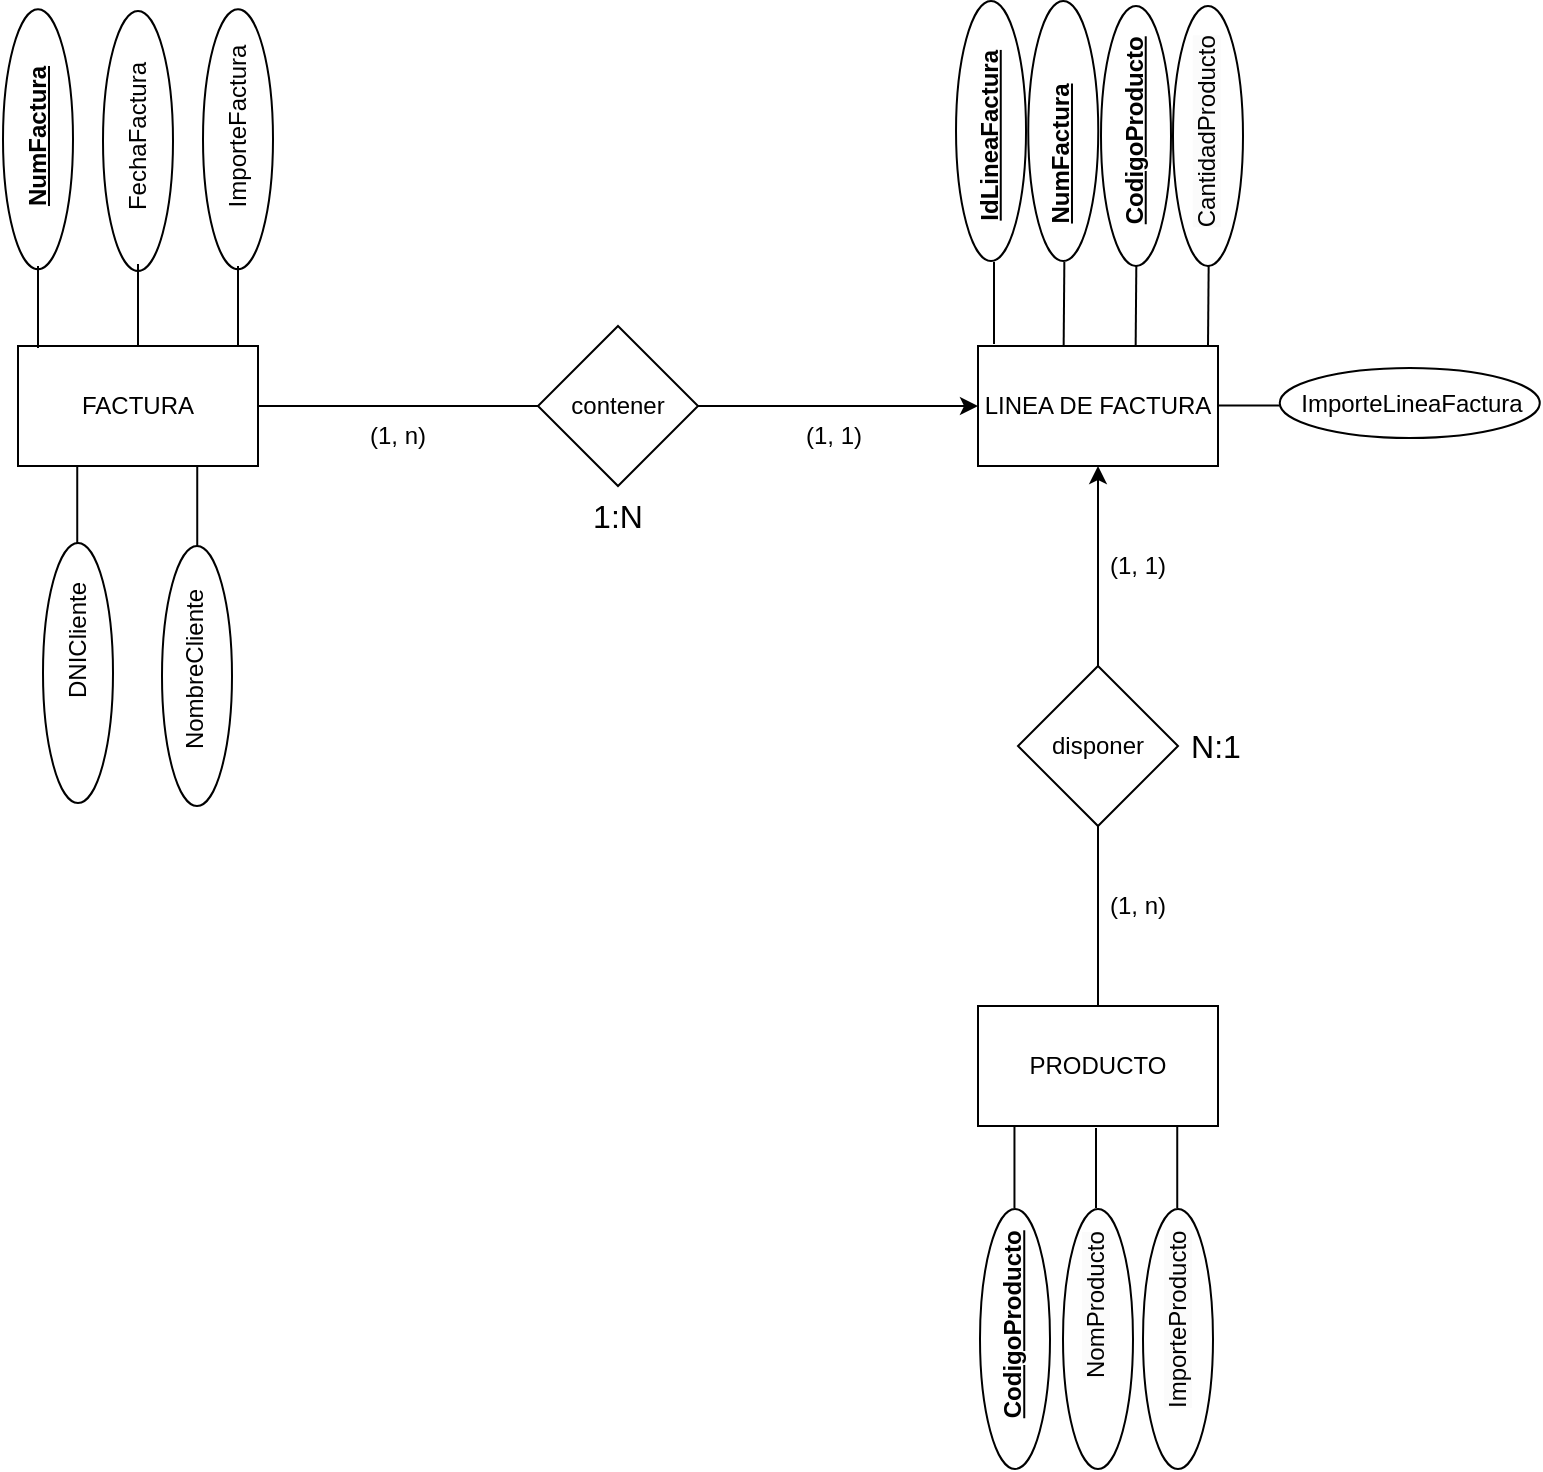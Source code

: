 <mxfile version="24.8.4">
  <diagram name="Page-1" id="mKB1FD7oYi6oJFY-MThe">
    <mxGraphModel dx="1434" dy="785" grid="1" gridSize="10" guides="1" tooltips="1" connect="1" arrows="1" fold="1" page="1" pageScale="1" pageWidth="850" pageHeight="1100" math="0" shadow="0">
      <root>
        <mxCell id="0" />
        <mxCell id="1" parent="0" />
        <mxCell id="t2_muGHGEYKVTrrBP8fU-83" value="" style="ellipse;whiteSpace=wrap;html=1;fillColor=default;rotation=-90;" vertex="1" parent="1">
          <mxGeometry x="463.5" y="749" width="130" height="35" as="geometry" />
        </mxCell>
        <mxCell id="t2_muGHGEYKVTrrBP8fU-82" value="" style="ellipse;whiteSpace=wrap;html=1;fillColor=default;rotation=-90;" vertex="1" parent="1">
          <mxGeometry x="505" y="749" width="130" height="35" as="geometry" />
        </mxCell>
        <mxCell id="t2_muGHGEYKVTrrBP8fU-81" value="" style="ellipse;whiteSpace=wrap;html=1;fillColor=default;rotation=-90;" vertex="1" parent="1">
          <mxGeometry x="545" y="749" width="130" height="35" as="geometry" />
        </mxCell>
        <mxCell id="t2_muGHGEYKVTrrBP8fU-80" value="" style="ellipse;whiteSpace=wrap;html=1;fillColor=default;rotation=0;" vertex="1" parent="1">
          <mxGeometry x="660.88" y="281" width="130" height="35" as="geometry" />
        </mxCell>
        <mxCell id="t2_muGHGEYKVTrrBP8fU-57" value="" style="endArrow=none;html=1;rounded=0;" edge="1" parent="1">
          <mxGeometry width="50" height="50" relative="1" as="geometry">
            <mxPoint x="588.83" y="270" as="sourcePoint" />
            <mxPoint x="589.173" y="227.999" as="targetPoint" />
          </mxGeometry>
        </mxCell>
        <mxCell id="t2_muGHGEYKVTrrBP8fU-58" value="" style="endArrow=none;html=1;rounded=0;" edge="1" parent="1">
          <mxGeometry width="50" height="50" relative="1" as="geometry">
            <mxPoint x="625" y="270" as="sourcePoint" />
            <mxPoint x="625.343" y="227.999" as="targetPoint" />
          </mxGeometry>
        </mxCell>
        <mxCell id="t2_muGHGEYKVTrrBP8fU-79" value="" style="ellipse;whiteSpace=wrap;html=1;fillColor=default;rotation=-90;" vertex="1" parent="1">
          <mxGeometry x="560" y="147.5" width="130" height="35" as="geometry" />
        </mxCell>
        <mxCell id="t2_muGHGEYKVTrrBP8fU-78" value="" style="ellipse;whiteSpace=wrap;html=1;fillColor=default;rotation=-90;" vertex="1" parent="1">
          <mxGeometry x="524" y="147.5" width="130" height="35" as="geometry" />
        </mxCell>
        <mxCell id="t2_muGHGEYKVTrrBP8fU-77" value="" style="ellipse;whiteSpace=wrap;html=1;fillColor=default;rotation=-90;" vertex="1" parent="1">
          <mxGeometry x="487.63" y="145" width="130" height="35" as="geometry" />
        </mxCell>
        <mxCell id="t2_muGHGEYKVTrrBP8fU-76" value="" style="ellipse;whiteSpace=wrap;html=1;fillColor=default;rotation=-90;" vertex="1" parent="1">
          <mxGeometry x="451.51" y="145" width="130" height="35" as="geometry" />
        </mxCell>
        <mxCell id="t2_muGHGEYKVTrrBP8fU-75" value="" style="ellipse;whiteSpace=wrap;html=1;fillColor=default;rotation=-90;" vertex="1" parent="1">
          <mxGeometry x="-25" y="149.13" width="130" height="35" as="geometry" />
        </mxCell>
        <mxCell id="t2_muGHGEYKVTrrBP8fU-74" value="" style="ellipse;whiteSpace=wrap;html=1;fillColor=default;rotation=-90;" vertex="1" parent="1">
          <mxGeometry x="25" y="150" width="130" height="35" as="geometry" />
        </mxCell>
        <mxCell id="t2_muGHGEYKVTrrBP8fU-73" value="" style="ellipse;whiteSpace=wrap;html=1;fillColor=default;rotation=-90;" vertex="1" parent="1">
          <mxGeometry x="75" y="149.13" width="130" height="35" as="geometry" />
        </mxCell>
        <mxCell id="t2_muGHGEYKVTrrBP8fU-22" value="" style="endArrow=none;html=1;rounded=0;" edge="1" parent="1">
          <mxGeometry width="50" height="50" relative="1" as="geometry">
            <mxPoint x="59.62" y="371" as="sourcePoint" />
            <mxPoint x="59.62" y="330" as="targetPoint" />
          </mxGeometry>
        </mxCell>
        <mxCell id="t2_muGHGEYKVTrrBP8fU-72" value="" style="ellipse;whiteSpace=wrap;html=1;fillColor=default;rotation=-90;" vertex="1" parent="1">
          <mxGeometry x="-5" y="416" width="130" height="35" as="geometry" />
        </mxCell>
        <mxCell id="t2_muGHGEYKVTrrBP8fU-24" value="" style="endArrow=none;html=1;rounded=0;" edge="1" parent="1">
          <mxGeometry width="50" height="50" relative="1" as="geometry">
            <mxPoint x="119.62" y="371" as="sourcePoint" />
            <mxPoint x="119.62" y="330" as="targetPoint" />
          </mxGeometry>
        </mxCell>
        <mxCell id="t2_muGHGEYKVTrrBP8fU-71" value="" style="ellipse;whiteSpace=wrap;html=1;fillColor=default;rotation=-90;" vertex="1" parent="1">
          <mxGeometry x="54.5" y="417.5" width="130" height="35" as="geometry" />
        </mxCell>
        <mxCell id="t2_muGHGEYKVTrrBP8fU-1" value="FACTURA" style="rounded=0;whiteSpace=wrap;html=1;" vertex="1" parent="1">
          <mxGeometry x="30" y="270" width="120" height="60" as="geometry" />
        </mxCell>
        <mxCell id="t2_muGHGEYKVTrrBP8fU-3" value="PRODUCTO" style="rounded=0;whiteSpace=wrap;html=1;" vertex="1" parent="1">
          <mxGeometry x="510" y="600" width="120" height="60" as="geometry" />
        </mxCell>
        <mxCell id="t2_muGHGEYKVTrrBP8fU-4" value="" style="endArrow=classic;html=1;rounded=0;entryX=0.5;entryY=1;entryDx=0;entryDy=0;exitX=0.5;exitY=0;exitDx=0;exitDy=0;endFill=1;" edge="1" parent="1" source="t2_muGHGEYKVTrrBP8fU-8" target="t2_muGHGEYKVTrrBP8fU-2">
          <mxGeometry width="50" height="50" relative="1" as="geometry">
            <mxPoint x="320" y="540" as="sourcePoint" />
            <mxPoint x="370" y="490" as="targetPoint" />
          </mxGeometry>
        </mxCell>
        <mxCell id="t2_muGHGEYKVTrrBP8fU-5" value="" style="endArrow=classic;html=1;rounded=0;entryX=0;entryY=0.5;entryDx=0;entryDy=0;exitX=1;exitY=0.5;exitDx=0;exitDy=0;endFill=1;" edge="1" parent="1" source="t2_muGHGEYKVTrrBP8fU-6" target="t2_muGHGEYKVTrrBP8fU-2">
          <mxGeometry width="50" height="50" relative="1" as="geometry">
            <mxPoint x="320" y="540" as="sourcePoint" />
            <mxPoint x="370" y="490" as="targetPoint" />
          </mxGeometry>
        </mxCell>
        <mxCell id="t2_muGHGEYKVTrrBP8fU-7" value="" style="endArrow=none;html=1;rounded=0;entryX=0;entryY=0.5;entryDx=0;entryDy=0;exitX=1;exitY=0.5;exitDx=0;exitDy=0;" edge="1" parent="1" source="t2_muGHGEYKVTrrBP8fU-1" target="t2_muGHGEYKVTrrBP8fU-6">
          <mxGeometry width="50" height="50" relative="1" as="geometry">
            <mxPoint x="150" y="300" as="sourcePoint" />
            <mxPoint x="510" y="300" as="targetPoint" />
          </mxGeometry>
        </mxCell>
        <mxCell id="t2_muGHGEYKVTrrBP8fU-6" value="contener" style="rhombus;whiteSpace=wrap;html=1;" vertex="1" parent="1">
          <mxGeometry x="290" y="260" width="80" height="80" as="geometry" />
        </mxCell>
        <mxCell id="t2_muGHGEYKVTrrBP8fU-9" value="" style="endArrow=none;html=1;rounded=0;entryX=0.5;entryY=1;entryDx=0;entryDy=0;exitX=0.5;exitY=0;exitDx=0;exitDy=0;" edge="1" parent="1" source="t2_muGHGEYKVTrrBP8fU-3" target="t2_muGHGEYKVTrrBP8fU-8">
          <mxGeometry width="50" height="50" relative="1" as="geometry">
            <mxPoint x="570" y="600" as="sourcePoint" />
            <mxPoint x="570" y="330" as="targetPoint" />
          </mxGeometry>
        </mxCell>
        <mxCell id="t2_muGHGEYKVTrrBP8fU-8" value="disponer" style="rhombus;whiteSpace=wrap;html=1;" vertex="1" parent="1">
          <mxGeometry x="530" y="430" width="80" height="80" as="geometry" />
        </mxCell>
        <mxCell id="t2_muGHGEYKVTrrBP8fU-11" value="" style="endArrow=none;html=1;rounded=0;entryX=0.5;entryY=1;entryDx=0;entryDy=0;" edge="1" parent="1">
          <mxGeometry width="50" height="50" relative="1" as="geometry">
            <mxPoint x="40" y="271" as="sourcePoint" />
            <mxPoint x="40" y="230" as="targetPoint" />
          </mxGeometry>
        </mxCell>
        <mxCell id="t2_muGHGEYKVTrrBP8fU-12" value="&lt;b&gt;&lt;u&gt;NumFactura&lt;/u&gt;&lt;/b&gt;" style="text;html=1;align=center;verticalAlign=middle;whiteSpace=wrap;rounded=0;rotation=-90;" vertex="1" parent="1">
          <mxGeometry y="150" width="80" height="30" as="geometry" />
        </mxCell>
        <mxCell id="t2_muGHGEYKVTrrBP8fU-15" value="" style="endArrow=none;html=1;rounded=0;" edge="1" parent="1">
          <mxGeometry width="50" height="50" relative="1" as="geometry">
            <mxPoint x="90" y="270" as="sourcePoint" />
            <mxPoint x="90" y="229" as="targetPoint" />
          </mxGeometry>
        </mxCell>
        <mxCell id="t2_muGHGEYKVTrrBP8fU-17" value="" style="endArrow=none;html=1;rounded=0;entryX=0.5;entryY=1;entryDx=0;entryDy=0;" edge="1" parent="1">
          <mxGeometry width="50" height="50" relative="1" as="geometry">
            <mxPoint x="140" y="270" as="sourcePoint" />
            <mxPoint x="140" y="230" as="targetPoint" />
          </mxGeometry>
        </mxCell>
        <mxCell id="t2_muGHGEYKVTrrBP8fU-19" value="FechaFactura" style="text;html=1;align=center;verticalAlign=middle;whiteSpace=wrap;rounded=0;rotation=-90;" vertex="1" parent="1">
          <mxGeometry x="50" y="150" width="80" height="30" as="geometry" />
        </mxCell>
        <mxCell id="t2_muGHGEYKVTrrBP8fU-20" value="ImporteFactura" style="text;html=1;align=center;verticalAlign=middle;whiteSpace=wrap;rounded=0;rotation=-90;" vertex="1" parent="1">
          <mxGeometry x="95" y="145" width="90" height="30" as="geometry" />
        </mxCell>
        <mxCell id="t2_muGHGEYKVTrrBP8fU-25" value="DNICliente" style="text;html=1;align=center;verticalAlign=middle;whiteSpace=wrap;rounded=0;rotation=-90;" vertex="1" parent="1">
          <mxGeometry x="20" y="402" width="80" height="30" as="geometry" />
        </mxCell>
        <mxCell id="t2_muGHGEYKVTrrBP8fU-26" value="NombreCliente" style="text;html=1;align=center;verticalAlign=middle;whiteSpace=wrap;rounded=0;rotation=-90;" vertex="1" parent="1">
          <mxGeometry x="68.5" y="417" width="100" height="30" as="geometry" />
        </mxCell>
        <mxCell id="t2_muGHGEYKVTrrBP8fU-28" value="" style="endArrow=none;html=1;rounded=0;entryX=0.5;entryY=1;entryDx=0;entryDy=0;" edge="1" parent="1">
          <mxGeometry width="50" height="50" relative="1" as="geometry">
            <mxPoint x="518" y="269" as="sourcePoint" />
            <mxPoint x="518" y="228" as="targetPoint" />
          </mxGeometry>
        </mxCell>
        <mxCell id="t2_muGHGEYKVTrrBP8fU-30" value="" style="endArrow=none;html=1;rounded=0;" edge="1" parent="1">
          <mxGeometry width="50" height="50" relative="1" as="geometry">
            <mxPoint x="552.83" y="270" as="sourcePoint" />
            <mxPoint x="553.173" y="227.999" as="targetPoint" />
          </mxGeometry>
        </mxCell>
        <mxCell id="t2_muGHGEYKVTrrBP8fU-33" value="&lt;b&gt;&lt;u&gt;IdLineaFactura&lt;/u&gt;&lt;/b&gt;" style="text;html=1;align=center;verticalAlign=middle;whiteSpace=wrap;rounded=0;rotation=-90;" vertex="1" parent="1">
          <mxGeometry x="466.13" y="149.63" width="98.75" height="30" as="geometry" />
        </mxCell>
        <mxCell id="t2_muGHGEYKVTrrBP8fU-35" value="&lt;b&gt;&lt;u&gt;CodigoProducto&lt;/u&gt;&lt;/b&gt;" style="text;html=1;align=center;verticalAlign=middle;whiteSpace=wrap;rounded=0;rotation=-90;" vertex="1" parent="1">
          <mxGeometry x="530.5" y="147.63" width="115" height="30" as="geometry" />
        </mxCell>
        <mxCell id="t2_muGHGEYKVTrrBP8fU-37" value="" style="endArrow=none;html=1;rounded=0;entryX=0.5;entryY=1;entryDx=0;entryDy=0;" edge="1" parent="1">
          <mxGeometry width="50" height="50" relative="1" as="geometry">
            <mxPoint x="528.23" y="701" as="sourcePoint" />
            <mxPoint x="528.23" y="660" as="targetPoint" />
          </mxGeometry>
        </mxCell>
        <mxCell id="t2_muGHGEYKVTrrBP8fU-40" value="" style="endArrow=none;html=1;rounded=0;entryX=0.5;entryY=1;entryDx=0;entryDy=0;" edge="1" parent="1">
          <mxGeometry width="50" height="50" relative="1" as="geometry">
            <mxPoint x="609.62" y="701" as="sourcePoint" />
            <mxPoint x="609.62" y="660" as="targetPoint" />
          </mxGeometry>
        </mxCell>
        <mxCell id="t2_muGHGEYKVTrrBP8fU-41" value="&lt;b&gt;&lt;u&gt;CodigoProducto&lt;/u&gt;&lt;/b&gt;" style="text;html=1;align=center;verticalAlign=middle;whiteSpace=wrap;rounded=0;rotation=-90;" vertex="1" parent="1">
          <mxGeometry x="478.25" y="744" width="98.75" height="30" as="geometry" />
        </mxCell>
        <mxCell id="t2_muGHGEYKVTrrBP8fU-42" value="&lt;span style=&quot;color: rgb(0, 0, 0); font-family: Helvetica; font-size: 12px; font-style: normal; font-variant-ligatures: normal; font-variant-caps: normal; font-weight: 400; letter-spacing: normal; orphans: 2; text-align: center; text-indent: 0px; text-transform: none; widows: 2; word-spacing: 0px; -webkit-text-stroke-width: 0px; white-space: normal; background-color: rgb(251, 251, 251); text-decoration-thickness: initial; text-decoration-style: initial; text-decoration-color: initial; display: inline !important; float: none;&quot;&gt;NomProducto&lt;/span&gt;" style="text;whiteSpace=wrap;html=1;rotation=-90;" vertex="1" parent="1">
          <mxGeometry x="532" y="725" width="86" height="40" as="geometry" />
        </mxCell>
        <mxCell id="t2_muGHGEYKVTrrBP8fU-45" value="" style="endArrow=none;html=1;rounded=0;entryX=0.5;entryY=1;entryDx=0;entryDy=0;exitX=0.5;exitY=0;exitDx=0;exitDy=0;" edge="1" parent="1">
          <mxGeometry width="50" height="50" relative="1" as="geometry">
            <mxPoint x="569" y="701.0" as="sourcePoint" />
            <mxPoint x="569" y="661" as="targetPoint" />
          </mxGeometry>
        </mxCell>
        <mxCell id="t2_muGHGEYKVTrrBP8fU-47" value="&lt;span style=&quot;color: rgb(0, 0, 0); font-family: Helvetica; font-size: 12px; font-style: normal; font-variant-ligatures: normal; font-variant-caps: normal; font-weight: 400; letter-spacing: normal; orphans: 2; text-align: center; text-indent: 0px; text-transform: none; widows: 2; word-spacing: 0px; -webkit-text-stroke-width: 0px; white-space: normal; background-color: rgb(251, 251, 251); text-decoration-thickness: initial; text-decoration-style: initial; text-decoration-color: initial; display: inline !important; float: none;&quot;&gt;ImporteProducto&lt;/span&gt;" style="text;whiteSpace=wrap;html=1;rotation=-90;" vertex="1" parent="1">
          <mxGeometry x="568.5" y="736.5" width="94" height="40" as="geometry" />
        </mxCell>
        <mxCell id="t2_muGHGEYKVTrrBP8fU-49" value="" style="endArrow=none;html=1;rounded=0;exitX=0;exitY=0.5;exitDx=0;exitDy=0;" edge="1" parent="1">
          <mxGeometry width="50" height="50" relative="1" as="geometry">
            <mxPoint x="660.88" y="299.78" as="sourcePoint" />
            <mxPoint x="610" y="299.78" as="targetPoint" />
          </mxGeometry>
        </mxCell>
        <mxCell id="t2_muGHGEYKVTrrBP8fU-50" value="&lt;span style=&quot;color: rgb(0, 0, 0); font-family: Helvetica; font-size: 12px; font-style: normal; font-variant-ligatures: normal; font-variant-caps: normal; font-weight: 400; letter-spacing: normal; orphans: 2; text-align: center; text-indent: 0px; text-transform: none; widows: 2; word-spacing: 0px; -webkit-text-stroke-width: 0px; white-space: normal; background-color: rgb(251, 251, 251); text-decoration-thickness: initial; text-decoration-style: initial; text-decoration-color: initial; display: inline !important; float: none;&quot;&gt;CantidadProducto&lt;/span&gt;" style="text;whiteSpace=wrap;html=1;rotation=-90;" vertex="1" parent="1">
          <mxGeometry x="575" y="147.63" width="100" height="30" as="geometry" />
        </mxCell>
        <mxCell id="t2_muGHGEYKVTrrBP8fU-60" value="&lt;b&gt;&lt;u&gt;NumFactura&lt;/u&gt;&lt;/b&gt;" style="text;html=1;align=center;verticalAlign=middle;whiteSpace=wrap;rounded=0;rotation=-90;" vertex="1" parent="1">
          <mxGeometry x="509.75" y="159.13" width="83.75" height="30" as="geometry" />
        </mxCell>
        <mxCell id="t2_muGHGEYKVTrrBP8fU-61" value="ImporteLineaFactura" style="text;html=1;align=center;verticalAlign=middle;whiteSpace=wrap;rounded=0;rotation=0;" vertex="1" parent="1">
          <mxGeometry x="662.5" y="283.5" width="128.38" height="30" as="geometry" />
        </mxCell>
        <mxCell id="t2_muGHGEYKVTrrBP8fU-64" value="&lt;font style=&quot;font-size: 16px;&quot;&gt;1:N&lt;/font&gt;" style="text;html=1;align=center;verticalAlign=middle;whiteSpace=wrap;rounded=0;" vertex="1" parent="1">
          <mxGeometry x="300" y="320" width="60" height="70" as="geometry" />
        </mxCell>
        <mxCell id="t2_muGHGEYKVTrrBP8fU-65" value="&lt;font style=&quot;font-size: 16px;&quot;&gt;N:1&lt;/font&gt;" style="text;html=1;align=center;verticalAlign=middle;whiteSpace=wrap;rounded=0;" vertex="1" parent="1">
          <mxGeometry x="599" y="435" width="60" height="70" as="geometry" />
        </mxCell>
        <mxCell id="t2_muGHGEYKVTrrBP8fU-66" value="(1, n)" style="text;html=1;align=center;verticalAlign=middle;whiteSpace=wrap;rounded=0;" vertex="1" parent="1">
          <mxGeometry x="190" y="300" width="60" height="30" as="geometry" />
        </mxCell>
        <mxCell id="t2_muGHGEYKVTrrBP8fU-67" value="(1, 1)" style="text;html=1;align=center;verticalAlign=middle;whiteSpace=wrap;rounded=0;" vertex="1" parent="1">
          <mxGeometry x="408.13" y="300" width="60" height="30" as="geometry" />
        </mxCell>
        <mxCell id="t2_muGHGEYKVTrrBP8fU-68" value="(1, 1)" style="text;html=1;align=center;verticalAlign=middle;whiteSpace=wrap;rounded=0;" vertex="1" parent="1">
          <mxGeometry x="560" y="365" width="60" height="30" as="geometry" />
        </mxCell>
        <mxCell id="t2_muGHGEYKVTrrBP8fU-69" value="(1, n)" style="text;html=1;align=center;verticalAlign=middle;whiteSpace=wrap;rounded=0;" vertex="1" parent="1">
          <mxGeometry x="560" y="535" width="60" height="30" as="geometry" />
        </mxCell>
        <mxCell id="t2_muGHGEYKVTrrBP8fU-2" value="LINEA DE FACTURA" style="rounded=0;whiteSpace=wrap;html=1;" vertex="1" parent="1">
          <mxGeometry x="510" y="270" width="120" height="60" as="geometry" />
        </mxCell>
      </root>
    </mxGraphModel>
  </diagram>
</mxfile>
